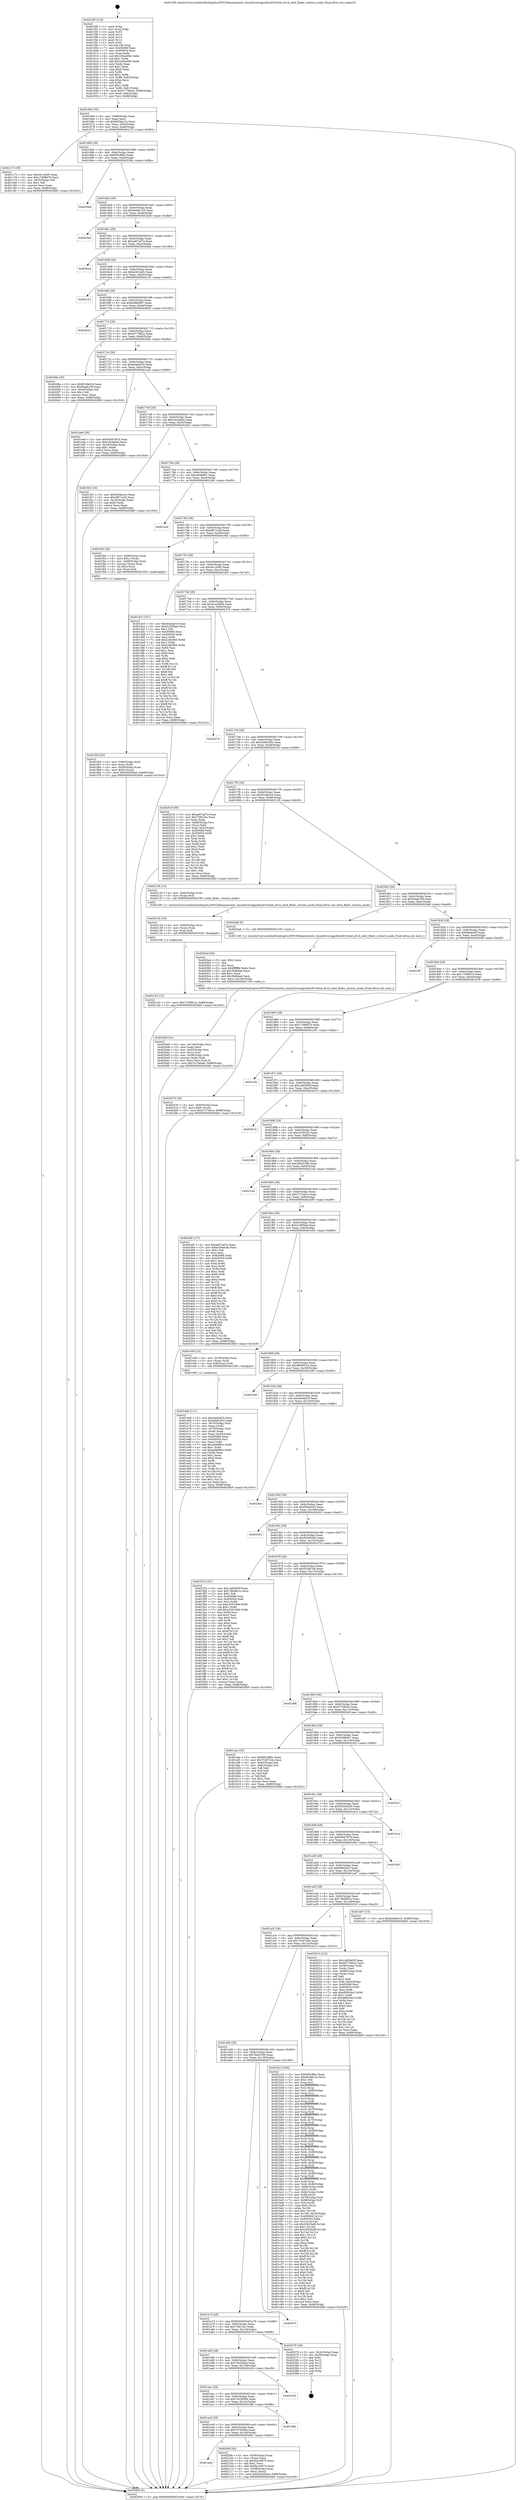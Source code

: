 digraph "0x4015f0" {
  label = "0x4015f0 (/mnt/c/Users/mathe/Desktop/tcc/POCII/binaries/extr_linuxdriversgpudrmi915intel_drv.h_intel_fbdev_restore_mode_Final-ollvm.out::main(0))"
  labelloc = "t"
  node[shape=record]

  Entry [label="",width=0.3,height=0.3,shape=circle,fillcolor=black,style=filled]
  "0x401664" [label="{
     0x401664 [32]\l
     | [instrs]\l
     &nbsp;&nbsp;0x401664 \<+6\>: mov -0x88(%rbp),%eax\l
     &nbsp;&nbsp;0x40166a \<+2\>: mov %eax,%ecx\l
     &nbsp;&nbsp;0x40166c \<+6\>: sub $0x802bb12c,%ecx\l
     &nbsp;&nbsp;0x401672 \<+6\>: mov %eax,-0x9c(%rbp)\l
     &nbsp;&nbsp;0x401678 \<+6\>: mov %ecx,-0xa0(%rbp)\l
     &nbsp;&nbsp;0x40167e \<+6\>: je 0000000000401c73 \<main+0x683\>\l
  }"]
  "0x401c73" [label="{
     0x401c73 [30]\l
     | [instrs]\l
     &nbsp;&nbsp;0x401c73 \<+5\>: mov $0xcfc143d5,%eax\l
     &nbsp;&nbsp;0x401c78 \<+5\>: mov $0x17d88970,%ecx\l
     &nbsp;&nbsp;0x401c7d \<+3\>: mov -0x35(%rbp),%dl\l
     &nbsp;&nbsp;0x401c80 \<+3\>: test $0x1,%dl\l
     &nbsp;&nbsp;0x401c83 \<+3\>: cmovne %ecx,%eax\l
     &nbsp;&nbsp;0x401c86 \<+6\>: mov %eax,-0x88(%rbp)\l
     &nbsp;&nbsp;0x401c8c \<+5\>: jmp 00000000004026b9 \<main+0x10c9\>\l
  }"]
  "0x401684" [label="{
     0x401684 [28]\l
     | [instrs]\l
     &nbsp;&nbsp;0x401684 \<+5\>: jmp 0000000000401689 \<main+0x99\>\l
     &nbsp;&nbsp;0x401689 \<+6\>: mov -0x9c(%rbp),%eax\l
     &nbsp;&nbsp;0x40168f \<+5\>: sub $0x905c8fbc,%eax\l
     &nbsp;&nbsp;0x401694 \<+6\>: mov %eax,-0xa4(%rbp)\l
     &nbsp;&nbsp;0x40169a \<+6\>: je 000000000040258a \<main+0xf9a\>\l
  }"]
  Exit [label="",width=0.3,height=0.3,shape=circle,fillcolor=black,style=filled,peripheries=2]
  "0x40258a" [label="{
     0x40258a\l
  }", style=dashed]
  "0x4016a0" [label="{
     0x4016a0 [28]\l
     | [instrs]\l
     &nbsp;&nbsp;0x4016a0 \<+5\>: jmp 00000000004016a5 \<main+0xb5\>\l
     &nbsp;&nbsp;0x4016a5 \<+6\>: mov -0x9c(%rbp),%eax\l
     &nbsp;&nbsp;0x4016ab \<+5\>: sub $0x9e94e155,%eax\l
     &nbsp;&nbsp;0x4016b0 \<+6\>: mov %eax,-0xa8(%rbp)\l
     &nbsp;&nbsp;0x4016b6 \<+6\>: je 00000000004023a9 \<main+0xdb9\>\l
  }"]
  "0x402143" [label="{
     0x402143 [15]\l
     | [instrs]\l
     &nbsp;&nbsp;0x402143 \<+10\>: movl $0x17509b1d,-0x88(%rbp)\l
     &nbsp;&nbsp;0x40214d \<+5\>: jmp 00000000004026b9 \<main+0x10c9\>\l
  }"]
  "0x4023a9" [label="{
     0x4023a9\l
  }", style=dashed]
  "0x4016bc" [label="{
     0x4016bc [28]\l
     | [instrs]\l
     &nbsp;&nbsp;0x4016bc \<+5\>: jmp 00000000004016c1 \<main+0xd1\>\l
     &nbsp;&nbsp;0x4016c1 \<+6\>: mov -0x9c(%rbp),%eax\l
     &nbsp;&nbsp;0x4016c7 \<+5\>: sub $0xae67ad7a,%eax\l
     &nbsp;&nbsp;0x4016cc \<+6\>: mov %eax,-0xac(%rbp)\l
     &nbsp;&nbsp;0x4016d2 \<+6\>: je 00000000004026a4 \<main+0x10b4\>\l
  }"]
  "0x402134" [label="{
     0x402134 [15]\l
     | [instrs]\l
     &nbsp;&nbsp;0x402134 \<+4\>: mov -0x60(%rbp),%rax\l
     &nbsp;&nbsp;0x402138 \<+3\>: mov (%rax),%rax\l
     &nbsp;&nbsp;0x40213b \<+3\>: mov %rax,%rdi\l
     &nbsp;&nbsp;0x40213e \<+5\>: call 0000000000401030 \<free@plt\>\l
     | [calls]\l
     &nbsp;&nbsp;0x401030 \{1\} (unknown)\l
  }"]
  "0x4026a4" [label="{
     0x4026a4\l
  }", style=dashed]
  "0x4016d8" [label="{
     0x4016d8 [28]\l
     | [instrs]\l
     &nbsp;&nbsp;0x4016d8 \<+5\>: jmp 00000000004016dd \<main+0xed\>\l
     &nbsp;&nbsp;0x4016dd \<+6\>: mov -0x9c(%rbp),%eax\l
     &nbsp;&nbsp;0x4016e3 \<+5\>: sub $0xb2814af1,%eax\l
     &nbsp;&nbsp;0x4016e8 \<+6\>: mov %eax,-0xb0(%rbp)\l
     &nbsp;&nbsp;0x4016ee \<+6\>: je 0000000000402152 \<main+0xb62\>\l
  }"]
  "0x401ae4" [label="{
     0x401ae4\l
  }", style=dashed]
  "0x402152" [label="{
     0x402152\l
  }", style=dashed]
  "0x4016f4" [label="{
     0x4016f4 [28]\l
     | [instrs]\l
     &nbsp;&nbsp;0x4016f4 \<+5\>: jmp 00000000004016f9 \<main+0x109\>\l
     &nbsp;&nbsp;0x4016f9 \<+6\>: mov -0x9c(%rbp),%eax\l
     &nbsp;&nbsp;0x4016ff \<+5\>: sub $0xb486d467,%eax\l
     &nbsp;&nbsp;0x401704 \<+6\>: mov %eax,-0xb4(%rbp)\l
     &nbsp;&nbsp;0x40170a \<+6\>: je 0000000000402642 \<main+0x1052\>\l
  }"]
  "0x4020fe" [label="{
     0x4020fe [42]\l
     | [instrs]\l
     &nbsp;&nbsp;0x4020fe \<+4\>: mov -0x58(%rbp),%rax\l
     &nbsp;&nbsp;0x402102 \<+2\>: mov (%rax),%ecx\l
     &nbsp;&nbsp;0x402104 \<+6\>: sub $0x6bc3d070,%ecx\l
     &nbsp;&nbsp;0x40210a \<+3\>: add $0x1,%ecx\l
     &nbsp;&nbsp;0x40210d \<+6\>: add $0x6bc3d070,%ecx\l
     &nbsp;&nbsp;0x402113 \<+4\>: mov -0x58(%rbp),%rax\l
     &nbsp;&nbsp;0x402117 \<+2\>: mov %ecx,(%rax)\l
     &nbsp;&nbsp;0x402119 \<+10\>: movl $0x502650ad,-0x88(%rbp)\l
     &nbsp;&nbsp;0x402123 \<+5\>: jmp 00000000004026b9 \<main+0x10c9\>\l
  }"]
  "0x402642" [label="{
     0x402642\l
  }", style=dashed]
  "0x401710" [label="{
     0x401710 [28]\l
     | [instrs]\l
     &nbsp;&nbsp;0x401710 \<+5\>: jmp 0000000000401715 \<main+0x125\>\l
     &nbsp;&nbsp;0x401715 \<+6\>: mov -0x9c(%rbp),%eax\l
     &nbsp;&nbsp;0x40171b \<+5\>: sub $0xb5776622,%eax\l
     &nbsp;&nbsp;0x401720 \<+6\>: mov %eax,-0xb8(%rbp)\l
     &nbsp;&nbsp;0x401726 \<+6\>: je 000000000040208a \<main+0xa9a\>\l
  }"]
  "0x401ac8" [label="{
     0x401ac8 [28]\l
     | [instrs]\l
     &nbsp;&nbsp;0x401ac8 \<+5\>: jmp 0000000000401acd \<main+0x4dd\>\l
     &nbsp;&nbsp;0x401acd \<+6\>: mov -0x9c(%rbp),%eax\l
     &nbsp;&nbsp;0x401ad3 \<+5\>: sub $0x7e70e9ab,%eax\l
     &nbsp;&nbsp;0x401ad8 \<+6\>: mov %eax,-0x140(%rbp)\l
     &nbsp;&nbsp;0x401ade \<+6\>: je 00000000004020fe \<main+0xb0e\>\l
  }"]
  "0x40208a" [label="{
     0x40208a [30]\l
     | [instrs]\l
     &nbsp;&nbsp;0x40208a \<+5\>: mov $0xf318ab34,%eax\l
     &nbsp;&nbsp;0x40208f \<+5\>: mov $0xf3aab109,%ecx\l
     &nbsp;&nbsp;0x402094 \<+3\>: mov -0x2e(%rbp),%dl\l
     &nbsp;&nbsp;0x402097 \<+3\>: test $0x1,%dl\l
     &nbsp;&nbsp;0x40209a \<+3\>: cmovne %ecx,%eax\l
     &nbsp;&nbsp;0x40209d \<+6\>: mov %eax,-0x88(%rbp)\l
     &nbsp;&nbsp;0x4020a3 \<+5\>: jmp 00000000004026b9 \<main+0x10c9\>\l
  }"]
  "0x40172c" [label="{
     0x40172c [28]\l
     | [instrs]\l
     &nbsp;&nbsp;0x40172c \<+5\>: jmp 0000000000401731 \<main+0x141\>\l
     &nbsp;&nbsp;0x401731 \<+6\>: mov -0x9c(%rbp),%eax\l
     &nbsp;&nbsp;0x401737 \<+5\>: sub $0xbe8a0e10,%eax\l
     &nbsp;&nbsp;0x40173c \<+6\>: mov %eax,-0xbc(%rbp)\l
     &nbsp;&nbsp;0x401742 \<+6\>: je 0000000000401ee6 \<main+0x8f6\>\l
  }"]
  "0x40238b" [label="{
     0x40238b\l
  }", style=dashed]
  "0x401ee6" [label="{
     0x401ee6 [30]\l
     | [instrs]\l
     &nbsp;&nbsp;0x401ee6 \<+5\>: mov $0x65bb7878,%eax\l
     &nbsp;&nbsp;0x401eeb \<+5\>: mov $0xc5e3a8e0,%ecx\l
     &nbsp;&nbsp;0x401ef0 \<+3\>: mov -0x34(%rbp),%edx\l
     &nbsp;&nbsp;0x401ef3 \<+3\>: cmp $0x1,%edx\l
     &nbsp;&nbsp;0x401ef6 \<+3\>: cmovl %ecx,%eax\l
     &nbsp;&nbsp;0x401ef9 \<+6\>: mov %eax,-0x88(%rbp)\l
     &nbsp;&nbsp;0x401eff \<+5\>: jmp 00000000004026b9 \<main+0x10c9\>\l
  }"]
  "0x401748" [label="{
     0x401748 [28]\l
     | [instrs]\l
     &nbsp;&nbsp;0x401748 \<+5\>: jmp 000000000040174d \<main+0x15d\>\l
     &nbsp;&nbsp;0x40174d \<+6\>: mov -0x9c(%rbp),%eax\l
     &nbsp;&nbsp;0x401753 \<+5\>: sub $0xc5e3a8e0,%eax\l
     &nbsp;&nbsp;0x401758 \<+6\>: mov %eax,-0xc0(%rbp)\l
     &nbsp;&nbsp;0x40175e \<+6\>: je 0000000000401f22 \<main+0x932\>\l
  }"]
  "0x401aac" [label="{
     0x401aac [28]\l
     | [instrs]\l
     &nbsp;&nbsp;0x401aac \<+5\>: jmp 0000000000401ab1 \<main+0x4c1\>\l
     &nbsp;&nbsp;0x401ab1 \<+6\>: mov -0x9c(%rbp),%eax\l
     &nbsp;&nbsp;0x401ab7 \<+5\>: sub $0x7e338384,%eax\l
     &nbsp;&nbsp;0x401abc \<+6\>: mov %eax,-0x13c(%rbp)\l
     &nbsp;&nbsp;0x401ac2 \<+6\>: je 000000000040238b \<main+0xd9b\>\l
  }"]
  "0x401f22" [label="{
     0x401f22 [30]\l
     | [instrs]\l
     &nbsp;&nbsp;0x401f22 \<+5\>: mov $0x500a0ce3,%eax\l
     &nbsp;&nbsp;0x401f27 \<+5\>: mov $0xcf871a26,%ecx\l
     &nbsp;&nbsp;0x401f2c \<+3\>: mov -0x34(%rbp),%edx\l
     &nbsp;&nbsp;0x401f2f \<+3\>: cmp $0x0,%edx\l
     &nbsp;&nbsp;0x401f32 \<+3\>: cmove %ecx,%eax\l
     &nbsp;&nbsp;0x401f35 \<+6\>: mov %eax,-0x88(%rbp)\l
     &nbsp;&nbsp;0x401f3b \<+5\>: jmp 00000000004026b9 \<main+0x10c9\>\l
  }"]
  "0x401764" [label="{
     0x401764 [28]\l
     | [instrs]\l
     &nbsp;&nbsp;0x401764 \<+5\>: jmp 0000000000401769 \<main+0x179\>\l
     &nbsp;&nbsp;0x401769 \<+6\>: mov -0x9c(%rbp),%eax\l
     &nbsp;&nbsp;0x40176f \<+5\>: sub $0xcf0d8801,%eax\l
     &nbsp;&nbsp;0x401774 \<+6\>: mov %eax,-0xc4(%rbp)\l
     &nbsp;&nbsp;0x40177a \<+6\>: je 00000000004022e0 \<main+0xcf0\>\l
  }"]
  "0x402429" [label="{
     0x402429\l
  }", style=dashed]
  "0x4022e0" [label="{
     0x4022e0\l
  }", style=dashed]
  "0x401780" [label="{
     0x401780 [28]\l
     | [instrs]\l
     &nbsp;&nbsp;0x401780 \<+5\>: jmp 0000000000401785 \<main+0x195\>\l
     &nbsp;&nbsp;0x401785 \<+6\>: mov -0x9c(%rbp),%eax\l
     &nbsp;&nbsp;0x40178b \<+5\>: sub $0xcf871a26,%eax\l
     &nbsp;&nbsp;0x401790 \<+6\>: mov %eax,-0xc8(%rbp)\l
     &nbsp;&nbsp;0x401796 \<+6\>: je 0000000000401f40 \<main+0x950\>\l
  }"]
  "0x401a90" [label="{
     0x401a90 [28]\l
     | [instrs]\l
     &nbsp;&nbsp;0x401a90 \<+5\>: jmp 0000000000401a95 \<main+0x4a5\>\l
     &nbsp;&nbsp;0x401a95 \<+6\>: mov -0x9c(%rbp),%eax\l
     &nbsp;&nbsp;0x401a9b \<+5\>: sub $0x7da25ea4,%eax\l
     &nbsp;&nbsp;0x401aa0 \<+6\>: mov %eax,-0x138(%rbp)\l
     &nbsp;&nbsp;0x401aa6 \<+6\>: je 0000000000402429 \<main+0xe39\>\l
  }"]
  "0x401f40" [label="{
     0x401f40 [29]\l
     | [instrs]\l
     &nbsp;&nbsp;0x401f40 \<+4\>: mov -0x68(%rbp),%rax\l
     &nbsp;&nbsp;0x401f44 \<+6\>: movl $0x1,(%rax)\l
     &nbsp;&nbsp;0x401f4a \<+4\>: mov -0x68(%rbp),%rax\l
     &nbsp;&nbsp;0x401f4e \<+3\>: movslq (%rax),%rax\l
     &nbsp;&nbsp;0x401f51 \<+4\>: shl $0x2,%rax\l
     &nbsp;&nbsp;0x401f55 \<+3\>: mov %rax,%rdi\l
     &nbsp;&nbsp;0x401f58 \<+5\>: call 0000000000401050 \<malloc@plt\>\l
     | [calls]\l
     &nbsp;&nbsp;0x401050 \{1\} (unknown)\l
  }"]
  "0x40179c" [label="{
     0x40179c [28]\l
     | [instrs]\l
     &nbsp;&nbsp;0x40179c \<+5\>: jmp 00000000004017a1 \<main+0x1b1\>\l
     &nbsp;&nbsp;0x4017a1 \<+6\>: mov -0x9c(%rbp),%eax\l
     &nbsp;&nbsp;0x4017a7 \<+5\>: sub $0xcfc143d5,%eax\l
     &nbsp;&nbsp;0x4017ac \<+6\>: mov %eax,-0xcc(%rbp)\l
     &nbsp;&nbsp;0x4017b2 \<+6\>: je 0000000000401dc5 \<main+0x7d5\>\l
  }"]
  "0x402578" [label="{
     0x402578 [18]\l
     | [instrs]\l
     &nbsp;&nbsp;0x402578 \<+3\>: mov -0x2c(%rbp),%eax\l
     &nbsp;&nbsp;0x40257b \<+4\>: lea -0x28(%rbp),%rsp\l
     &nbsp;&nbsp;0x40257f \<+1\>: pop %rbx\l
     &nbsp;&nbsp;0x402580 \<+2\>: pop %r12\l
     &nbsp;&nbsp;0x402582 \<+2\>: pop %r13\l
     &nbsp;&nbsp;0x402584 \<+2\>: pop %r14\l
     &nbsp;&nbsp;0x402586 \<+2\>: pop %r15\l
     &nbsp;&nbsp;0x402588 \<+1\>: pop %rbp\l
     &nbsp;&nbsp;0x402589 \<+1\>: ret\l
  }"]
  "0x401dc5" [label="{
     0x401dc5 [147]\l
     | [instrs]\l
     &nbsp;&nbsp;0x401dc5 \<+5\>: mov $0x4ee0af19,%eax\l
     &nbsp;&nbsp;0x401dca \<+5\>: mov $0x2c2f58ad,%ecx\l
     &nbsp;&nbsp;0x401dcf \<+2\>: mov $0x1,%dl\l
     &nbsp;&nbsp;0x401dd1 \<+7\>: mov 0x405068,%esi\l
     &nbsp;&nbsp;0x401dd8 \<+7\>: mov 0x405054,%edi\l
     &nbsp;&nbsp;0x401ddf \<+3\>: mov %esi,%r8d\l
     &nbsp;&nbsp;0x401de2 \<+7\>: add $0x2cfdc965,%r8d\l
     &nbsp;&nbsp;0x401de9 \<+4\>: sub $0x1,%r8d\l
     &nbsp;&nbsp;0x401ded \<+7\>: sub $0x2cfdc965,%r8d\l
     &nbsp;&nbsp;0x401df4 \<+4\>: imul %r8d,%esi\l
     &nbsp;&nbsp;0x401df8 \<+3\>: and $0x1,%esi\l
     &nbsp;&nbsp;0x401dfb \<+3\>: cmp $0x0,%esi\l
     &nbsp;&nbsp;0x401dfe \<+4\>: sete %r9b\l
     &nbsp;&nbsp;0x401e02 \<+3\>: cmp $0xa,%edi\l
     &nbsp;&nbsp;0x401e05 \<+4\>: setl %r10b\l
     &nbsp;&nbsp;0x401e09 \<+3\>: mov %r9b,%r11b\l
     &nbsp;&nbsp;0x401e0c \<+4\>: xor $0xff,%r11b\l
     &nbsp;&nbsp;0x401e10 \<+3\>: mov %r10b,%bl\l
     &nbsp;&nbsp;0x401e13 \<+3\>: xor $0xff,%bl\l
     &nbsp;&nbsp;0x401e16 \<+3\>: xor $0x1,%dl\l
     &nbsp;&nbsp;0x401e19 \<+3\>: mov %r11b,%r14b\l
     &nbsp;&nbsp;0x401e1c \<+4\>: and $0xff,%r14b\l
     &nbsp;&nbsp;0x401e20 \<+3\>: and %dl,%r9b\l
     &nbsp;&nbsp;0x401e23 \<+3\>: mov %bl,%r15b\l
     &nbsp;&nbsp;0x401e26 \<+4\>: and $0xff,%r15b\l
     &nbsp;&nbsp;0x401e2a \<+3\>: and %dl,%r10b\l
     &nbsp;&nbsp;0x401e2d \<+3\>: or %r9b,%r14b\l
     &nbsp;&nbsp;0x401e30 \<+3\>: or %r10b,%r15b\l
     &nbsp;&nbsp;0x401e33 \<+3\>: xor %r15b,%r14b\l
     &nbsp;&nbsp;0x401e36 \<+3\>: or %bl,%r11b\l
     &nbsp;&nbsp;0x401e39 \<+4\>: xor $0xff,%r11b\l
     &nbsp;&nbsp;0x401e3d \<+3\>: or $0x1,%dl\l
     &nbsp;&nbsp;0x401e40 \<+3\>: and %dl,%r11b\l
     &nbsp;&nbsp;0x401e43 \<+3\>: or %r11b,%r14b\l
     &nbsp;&nbsp;0x401e46 \<+4\>: test $0x1,%r14b\l
     &nbsp;&nbsp;0x401e4a \<+3\>: cmovne %ecx,%eax\l
     &nbsp;&nbsp;0x401e4d \<+6\>: mov %eax,-0x88(%rbp)\l
     &nbsp;&nbsp;0x401e53 \<+5\>: jmp 00000000004026b9 \<main+0x10c9\>\l
  }"]
  "0x4017b8" [label="{
     0x4017b8 [28]\l
     | [instrs]\l
     &nbsp;&nbsp;0x4017b8 \<+5\>: jmp 00000000004017bd \<main+0x1cd\>\l
     &nbsp;&nbsp;0x4017bd \<+6\>: mov -0x9c(%rbp),%eax\l
     &nbsp;&nbsp;0x4017c3 \<+5\>: sub $0xd1a2a854,%eax\l
     &nbsp;&nbsp;0x4017c8 \<+6\>: mov %eax,-0xd0(%rbp)\l
     &nbsp;&nbsp;0x4017ce \<+6\>: je 0000000000402276 \<main+0xc86\>\l
  }"]
  "0x401a74" [label="{
     0x401a74 [28]\l
     | [instrs]\l
     &nbsp;&nbsp;0x401a74 \<+5\>: jmp 0000000000401a79 \<main+0x489\>\l
     &nbsp;&nbsp;0x401a79 \<+6\>: mov -0x9c(%rbp),%eax\l
     &nbsp;&nbsp;0x401a7f \<+5\>: sub $0x7c8f13ec,%eax\l
     &nbsp;&nbsp;0x401a84 \<+6\>: mov %eax,-0x134(%rbp)\l
     &nbsp;&nbsp;0x401a8a \<+6\>: je 0000000000402578 \<main+0xf88\>\l
  }"]
  "0x402276" [label="{
     0x402276\l
  }", style=dashed]
  "0x4017d4" [label="{
     0x4017d4 [28]\l
     | [instrs]\l
     &nbsp;&nbsp;0x4017d4 \<+5\>: jmp 00000000004017d9 \<main+0x1e9\>\l
     &nbsp;&nbsp;0x4017d9 \<+6\>: mov -0x9c(%rbp),%eax\l
     &nbsp;&nbsp;0x4017df \<+5\>: sub $0xe436e43b,%eax\l
     &nbsp;&nbsp;0x4017e4 \<+6\>: mov %eax,-0xd4(%rbp)\l
     &nbsp;&nbsp;0x4017ea \<+6\>: je 0000000000402518 \<main+0xf28\>\l
  }"]
  "0x40267f" [label="{
     0x40267f\l
  }", style=dashed]
  "0x402518" [label="{
     0x402518 [96]\l
     | [instrs]\l
     &nbsp;&nbsp;0x402518 \<+5\>: mov $0xae67ad7a,%eax\l
     &nbsp;&nbsp;0x40251d \<+5\>: mov $0x7c8f13ec,%ecx\l
     &nbsp;&nbsp;0x402522 \<+2\>: xor %edx,%edx\l
     &nbsp;&nbsp;0x402524 \<+4\>: mov -0x80(%rbp),%rsi\l
     &nbsp;&nbsp;0x402528 \<+2\>: mov (%rsi),%edi\l
     &nbsp;&nbsp;0x40252a \<+3\>: mov %edi,-0x2c(%rbp)\l
     &nbsp;&nbsp;0x40252d \<+7\>: mov 0x405068,%edi\l
     &nbsp;&nbsp;0x402534 \<+8\>: mov 0x405054,%r8d\l
     &nbsp;&nbsp;0x40253c \<+3\>: sub $0x1,%edx\l
     &nbsp;&nbsp;0x40253f \<+3\>: mov %edi,%r9d\l
     &nbsp;&nbsp;0x402542 \<+3\>: add %edx,%r9d\l
     &nbsp;&nbsp;0x402545 \<+4\>: imul %r9d,%edi\l
     &nbsp;&nbsp;0x402549 \<+3\>: and $0x1,%edi\l
     &nbsp;&nbsp;0x40254c \<+3\>: cmp $0x0,%edi\l
     &nbsp;&nbsp;0x40254f \<+4\>: sete %r10b\l
     &nbsp;&nbsp;0x402553 \<+4\>: cmp $0xa,%r8d\l
     &nbsp;&nbsp;0x402557 \<+4\>: setl %r11b\l
     &nbsp;&nbsp;0x40255b \<+3\>: mov %r10b,%bl\l
     &nbsp;&nbsp;0x40255e \<+3\>: and %r11b,%bl\l
     &nbsp;&nbsp;0x402561 \<+3\>: xor %r11b,%r10b\l
     &nbsp;&nbsp;0x402564 \<+3\>: or %r10b,%bl\l
     &nbsp;&nbsp;0x402567 \<+3\>: test $0x1,%bl\l
     &nbsp;&nbsp;0x40256a \<+3\>: cmovne %ecx,%eax\l
     &nbsp;&nbsp;0x40256d \<+6\>: mov %eax,-0x88(%rbp)\l
     &nbsp;&nbsp;0x402573 \<+5\>: jmp 00000000004026b9 \<main+0x10c9\>\l
  }"]
  "0x4017f0" [label="{
     0x4017f0 [28]\l
     | [instrs]\l
     &nbsp;&nbsp;0x4017f0 \<+5\>: jmp 00000000004017f5 \<main+0x205\>\l
     &nbsp;&nbsp;0x4017f5 \<+6\>: mov -0x9c(%rbp),%eax\l
     &nbsp;&nbsp;0x4017fb \<+5\>: sub $0xf318ab34,%eax\l
     &nbsp;&nbsp;0x401800 \<+6\>: mov %eax,-0xd8(%rbp)\l
     &nbsp;&nbsp;0x401806 \<+6\>: je 0000000000402128 \<main+0xb38\>\l
  }"]
  "0x4020d5" [label="{
     0x4020d5 [41]\l
     | [instrs]\l
     &nbsp;&nbsp;0x4020d5 \<+6\>: mov -0x144(%rbp),%ecx\l
     &nbsp;&nbsp;0x4020db \<+3\>: imul %eax,%ecx\l
     &nbsp;&nbsp;0x4020de \<+4\>: mov -0x60(%rbp),%rsi\l
     &nbsp;&nbsp;0x4020e2 \<+3\>: mov (%rsi),%rsi\l
     &nbsp;&nbsp;0x4020e5 \<+4\>: mov -0x58(%rbp),%rdi\l
     &nbsp;&nbsp;0x4020e9 \<+3\>: movslq (%rdi),%rdi\l
     &nbsp;&nbsp;0x4020ec \<+3\>: mov %ecx,(%rsi,%rdi,4)\l
     &nbsp;&nbsp;0x4020ef \<+10\>: movl $0x7e70e9ab,-0x88(%rbp)\l
     &nbsp;&nbsp;0x4020f9 \<+5\>: jmp 00000000004026b9 \<main+0x10c9\>\l
  }"]
  "0x402128" [label="{
     0x402128 [12]\l
     | [instrs]\l
     &nbsp;&nbsp;0x402128 \<+4\>: mov -0x60(%rbp),%rax\l
     &nbsp;&nbsp;0x40212c \<+3\>: mov (%rax),%rdi\l
     &nbsp;&nbsp;0x40212f \<+5\>: call 00000000004013f0 \<intel_fbdev_restore_mode\>\l
     | [calls]\l
     &nbsp;&nbsp;0x4013f0 \{1\} (/mnt/c/Users/mathe/Desktop/tcc/POCII/binaries/extr_linuxdriversgpudrmi915intel_drv.h_intel_fbdev_restore_mode_Final-ollvm.out::intel_fbdev_restore_mode)\l
  }"]
  "0x40180c" [label="{
     0x40180c [28]\l
     | [instrs]\l
     &nbsp;&nbsp;0x40180c \<+5\>: jmp 0000000000401811 \<main+0x221\>\l
     &nbsp;&nbsp;0x401811 \<+6\>: mov -0x9c(%rbp),%eax\l
     &nbsp;&nbsp;0x401817 \<+5\>: sub $0xf3aab109,%eax\l
     &nbsp;&nbsp;0x40181c \<+6\>: mov %eax,-0xdc(%rbp)\l
     &nbsp;&nbsp;0x401822 \<+6\>: je 00000000004020a8 \<main+0xab8\>\l
  }"]
  "0x4020ad" [label="{
     0x4020ad [40]\l
     | [instrs]\l
     &nbsp;&nbsp;0x4020ad \<+5\>: mov $0x2,%ecx\l
     &nbsp;&nbsp;0x4020b2 \<+1\>: cltd\l
     &nbsp;&nbsp;0x4020b3 \<+2\>: idiv %ecx\l
     &nbsp;&nbsp;0x4020b5 \<+6\>: imul $0xfffffffe,%edx,%ecx\l
     &nbsp;&nbsp;0x4020bb \<+6\>: sub $0x3b86dab,%ecx\l
     &nbsp;&nbsp;0x4020c1 \<+3\>: add $0x1,%ecx\l
     &nbsp;&nbsp;0x4020c4 \<+6\>: add $0x3b86dab,%ecx\l
     &nbsp;&nbsp;0x4020ca \<+6\>: mov %ecx,-0x144(%rbp)\l
     &nbsp;&nbsp;0x4020d0 \<+5\>: call 0000000000401160 \<next_i\>\l
     | [calls]\l
     &nbsp;&nbsp;0x401160 \{1\} (/mnt/c/Users/mathe/Desktop/tcc/POCII/binaries/extr_linuxdriversgpudrmi915intel_drv.h_intel_fbdev_restore_mode_Final-ollvm.out::next_i)\l
  }"]
  "0x4020a8" [label="{
     0x4020a8 [5]\l
     | [instrs]\l
     &nbsp;&nbsp;0x4020a8 \<+5\>: call 0000000000401160 \<next_i\>\l
     | [calls]\l
     &nbsp;&nbsp;0x401160 \{1\} (/mnt/c/Users/mathe/Desktop/tcc/POCII/binaries/extr_linuxdriversgpudrmi915intel_drv.h_intel_fbdev_restore_mode_Final-ollvm.out::next_i)\l
  }"]
  "0x401828" [label="{
     0x401828 [28]\l
     | [instrs]\l
     &nbsp;&nbsp;0x401828 \<+5\>: jmp 000000000040182d \<main+0x23d\>\l
     &nbsp;&nbsp;0x40182d \<+6\>: mov -0x9c(%rbp),%eax\l
     &nbsp;&nbsp;0x401833 \<+5\>: sub $0x9ddee85,%eax\l
     &nbsp;&nbsp;0x401838 \<+6\>: mov %eax,-0xe0(%rbp)\l
     &nbsp;&nbsp;0x40183e \<+6\>: je 00000000004023ff \<main+0xe0f\>\l
  }"]
  "0x401f5d" [label="{
     0x401f5d [32]\l
     | [instrs]\l
     &nbsp;&nbsp;0x401f5d \<+4\>: mov -0x60(%rbp),%rdi\l
     &nbsp;&nbsp;0x401f61 \<+3\>: mov %rax,(%rdi)\l
     &nbsp;&nbsp;0x401f64 \<+4\>: mov -0x58(%rbp),%rax\l
     &nbsp;&nbsp;0x401f68 \<+6\>: movl $0x0,(%rax)\l
     &nbsp;&nbsp;0x401f6e \<+10\>: movl $0x502650ad,-0x88(%rbp)\l
     &nbsp;&nbsp;0x401f78 \<+5\>: jmp 00000000004026b9 \<main+0x10c9\>\l
  }"]
  "0x4023ff" [label="{
     0x4023ff\l
  }", style=dashed]
  "0x401844" [label="{
     0x401844 [28]\l
     | [instrs]\l
     &nbsp;&nbsp;0x401844 \<+5\>: jmp 0000000000401849 \<main+0x259\>\l
     &nbsp;&nbsp;0x401849 \<+6\>: mov -0x9c(%rbp),%eax\l
     &nbsp;&nbsp;0x40184f \<+5\>: sub $0x17509b1d,%eax\l
     &nbsp;&nbsp;0x401854 \<+6\>: mov %eax,-0xe4(%rbp)\l
     &nbsp;&nbsp;0x40185a \<+6\>: je 0000000000402476 \<main+0xe86\>\l
  }"]
  "0x401e68" [label="{
     0x401e68 [111]\l
     | [instrs]\l
     &nbsp;&nbsp;0x401e68 \<+5\>: mov $0x4ee0af19,%ecx\l
     &nbsp;&nbsp;0x401e6d \<+5\>: mov $0x69842fc3,%edx\l
     &nbsp;&nbsp;0x401e72 \<+4\>: mov -0x70(%rbp),%rdi\l
     &nbsp;&nbsp;0x401e76 \<+2\>: mov %eax,(%rdi)\l
     &nbsp;&nbsp;0x401e78 \<+4\>: mov -0x70(%rbp),%rdi\l
     &nbsp;&nbsp;0x401e7c \<+2\>: mov (%rdi),%eax\l
     &nbsp;&nbsp;0x401e7e \<+3\>: mov %eax,-0x34(%rbp)\l
     &nbsp;&nbsp;0x401e81 \<+7\>: mov 0x405068,%eax\l
     &nbsp;&nbsp;0x401e88 \<+7\>: mov 0x405054,%esi\l
     &nbsp;&nbsp;0x401e8f \<+3\>: mov %eax,%r8d\l
     &nbsp;&nbsp;0x401e92 \<+7\>: add $0xa4fe98e3,%r8d\l
     &nbsp;&nbsp;0x401e99 \<+4\>: sub $0x1,%r8d\l
     &nbsp;&nbsp;0x401e9d \<+7\>: sub $0xa4fe98e3,%r8d\l
     &nbsp;&nbsp;0x401ea4 \<+4\>: imul %r8d,%eax\l
     &nbsp;&nbsp;0x401ea8 \<+3\>: and $0x1,%eax\l
     &nbsp;&nbsp;0x401eab \<+3\>: cmp $0x0,%eax\l
     &nbsp;&nbsp;0x401eae \<+4\>: sete %r9b\l
     &nbsp;&nbsp;0x401eb2 \<+3\>: cmp $0xa,%esi\l
     &nbsp;&nbsp;0x401eb5 \<+4\>: setl %r10b\l
     &nbsp;&nbsp;0x401eb9 \<+3\>: mov %r9b,%r11b\l
     &nbsp;&nbsp;0x401ebc \<+3\>: and %r10b,%r11b\l
     &nbsp;&nbsp;0x401ebf \<+3\>: xor %r10b,%r9b\l
     &nbsp;&nbsp;0x401ec2 \<+3\>: or %r9b,%r11b\l
     &nbsp;&nbsp;0x401ec5 \<+4\>: test $0x1,%r11b\l
     &nbsp;&nbsp;0x401ec9 \<+3\>: cmovne %edx,%ecx\l
     &nbsp;&nbsp;0x401ecc \<+6\>: mov %ecx,-0x88(%rbp)\l
     &nbsp;&nbsp;0x401ed2 \<+5\>: jmp 00000000004026b9 \<main+0x10c9\>\l
  }"]
  "0x402476" [label="{
     0x402476 [25]\l
     | [instrs]\l
     &nbsp;&nbsp;0x402476 \<+4\>: mov -0x80(%rbp),%rax\l
     &nbsp;&nbsp;0x40247a \<+6\>: movl $0x0,(%rax)\l
     &nbsp;&nbsp;0x402480 \<+10\>: movl $0x27c7a01e,-0x88(%rbp)\l
     &nbsp;&nbsp;0x40248a \<+5\>: jmp 00000000004026b9 \<main+0x10c9\>\l
  }"]
  "0x401860" [label="{
     0x401860 [28]\l
     | [instrs]\l
     &nbsp;&nbsp;0x401860 \<+5\>: jmp 0000000000401865 \<main+0x275\>\l
     &nbsp;&nbsp;0x401865 \<+6\>: mov -0x9c(%rbp),%eax\l
     &nbsp;&nbsp;0x40186b \<+5\>: sub $0x17d88970,%eax\l
     &nbsp;&nbsp;0x401870 \<+6\>: mov %eax,-0xe8(%rbp)\l
     &nbsp;&nbsp;0x401876 \<+6\>: je 0000000000401c91 \<main+0x6a1\>\l
  }"]
  "0x401a58" [label="{
     0x401a58 [28]\l
     | [instrs]\l
     &nbsp;&nbsp;0x401a58 \<+5\>: jmp 0000000000401a5d \<main+0x46d\>\l
     &nbsp;&nbsp;0x401a5d \<+6\>: mov -0x9c(%rbp),%eax\l
     &nbsp;&nbsp;0x401a63 \<+5\>: sub $0x7be431f0,%eax\l
     &nbsp;&nbsp;0x401a68 \<+6\>: mov %eax,-0x130(%rbp)\l
     &nbsp;&nbsp;0x401a6e \<+6\>: je 000000000040267f \<main+0x108f\>\l
  }"]
  "0x401c91" [label="{
     0x401c91\l
  }", style=dashed]
  "0x40187c" [label="{
     0x40187c [28]\l
     | [instrs]\l
     &nbsp;&nbsp;0x40187c \<+5\>: jmp 0000000000401881 \<main+0x291\>\l
     &nbsp;&nbsp;0x401881 \<+6\>: mov -0x9c(%rbp),%eax\l
     &nbsp;&nbsp;0x401887 \<+5\>: sub $0x1a83b65f,%eax\l
     &nbsp;&nbsp;0x40188c \<+6\>: mov %eax,-0xec(%rbp)\l
     &nbsp;&nbsp;0x401892 \<+6\>: je 000000000040261d \<main+0x102d\>\l
  }"]
  "0x401b23" [label="{
     0x401b23 [336]\l
     | [instrs]\l
     &nbsp;&nbsp;0x401b23 \<+5\>: mov $0x905c8fbc,%eax\l
     &nbsp;&nbsp;0x401b28 \<+5\>: mov $0x802bb12c,%ecx\l
     &nbsp;&nbsp;0x401b2d \<+2\>: mov $0x1,%dl\l
     &nbsp;&nbsp;0x401b2f \<+3\>: mov %rsp,%rsi\l
     &nbsp;&nbsp;0x401b32 \<+4\>: add $0xfffffffffffffff0,%rsi\l
     &nbsp;&nbsp;0x401b36 \<+3\>: mov %rsi,%rsp\l
     &nbsp;&nbsp;0x401b39 \<+4\>: mov %rsi,-0x80(%rbp)\l
     &nbsp;&nbsp;0x401b3d \<+3\>: mov %rsp,%rsi\l
     &nbsp;&nbsp;0x401b40 \<+4\>: add $0xfffffffffffffff0,%rsi\l
     &nbsp;&nbsp;0x401b44 \<+3\>: mov %rsi,%rsp\l
     &nbsp;&nbsp;0x401b47 \<+3\>: mov %rsp,%rdi\l
     &nbsp;&nbsp;0x401b4a \<+4\>: add $0xfffffffffffffff0,%rdi\l
     &nbsp;&nbsp;0x401b4e \<+3\>: mov %rdi,%rsp\l
     &nbsp;&nbsp;0x401b51 \<+4\>: mov %rdi,-0x78(%rbp)\l
     &nbsp;&nbsp;0x401b55 \<+3\>: mov %rsp,%rdi\l
     &nbsp;&nbsp;0x401b58 \<+4\>: add $0xfffffffffffffff0,%rdi\l
     &nbsp;&nbsp;0x401b5c \<+3\>: mov %rdi,%rsp\l
     &nbsp;&nbsp;0x401b5f \<+4\>: mov %rdi,-0x70(%rbp)\l
     &nbsp;&nbsp;0x401b63 \<+3\>: mov %rsp,%rdi\l
     &nbsp;&nbsp;0x401b66 \<+4\>: add $0xfffffffffffffff0,%rdi\l
     &nbsp;&nbsp;0x401b6a \<+3\>: mov %rdi,%rsp\l
     &nbsp;&nbsp;0x401b6d \<+4\>: mov %rdi,-0x68(%rbp)\l
     &nbsp;&nbsp;0x401b71 \<+3\>: mov %rsp,%rdi\l
     &nbsp;&nbsp;0x401b74 \<+4\>: add $0xfffffffffffffff0,%rdi\l
     &nbsp;&nbsp;0x401b78 \<+3\>: mov %rdi,%rsp\l
     &nbsp;&nbsp;0x401b7b \<+4\>: mov %rdi,-0x60(%rbp)\l
     &nbsp;&nbsp;0x401b7f \<+3\>: mov %rsp,%rdi\l
     &nbsp;&nbsp;0x401b82 \<+4\>: add $0xfffffffffffffff0,%rdi\l
     &nbsp;&nbsp;0x401b86 \<+3\>: mov %rdi,%rsp\l
     &nbsp;&nbsp;0x401b89 \<+4\>: mov %rdi,-0x58(%rbp)\l
     &nbsp;&nbsp;0x401b8d \<+3\>: mov %rsp,%rdi\l
     &nbsp;&nbsp;0x401b90 \<+4\>: add $0xfffffffffffffff0,%rdi\l
     &nbsp;&nbsp;0x401b94 \<+3\>: mov %rdi,%rsp\l
     &nbsp;&nbsp;0x401b97 \<+4\>: mov %rdi,-0x50(%rbp)\l
     &nbsp;&nbsp;0x401b9b \<+3\>: mov %rsp,%rdi\l
     &nbsp;&nbsp;0x401b9e \<+4\>: add $0xfffffffffffffff0,%rdi\l
     &nbsp;&nbsp;0x401ba2 \<+3\>: mov %rdi,%rsp\l
     &nbsp;&nbsp;0x401ba5 \<+4\>: mov %rdi,-0x48(%rbp)\l
     &nbsp;&nbsp;0x401ba9 \<+3\>: mov %rsp,%rdi\l
     &nbsp;&nbsp;0x401bac \<+4\>: add $0xfffffffffffffff0,%rdi\l
     &nbsp;&nbsp;0x401bb0 \<+3\>: mov %rdi,%rsp\l
     &nbsp;&nbsp;0x401bb3 \<+4\>: mov %rdi,-0x40(%rbp)\l
     &nbsp;&nbsp;0x401bb7 \<+4\>: mov -0x80(%rbp),%rdi\l
     &nbsp;&nbsp;0x401bbb \<+6\>: movl $0x0,(%rdi)\l
     &nbsp;&nbsp;0x401bc1 \<+7\>: mov -0x8c(%rbp),%r8d\l
     &nbsp;&nbsp;0x401bc8 \<+3\>: mov %r8d,(%rsi)\l
     &nbsp;&nbsp;0x401bcb \<+4\>: mov -0x78(%rbp),%rdi\l
     &nbsp;&nbsp;0x401bcf \<+7\>: mov -0x98(%rbp),%r9\l
     &nbsp;&nbsp;0x401bd6 \<+3\>: mov %r9,(%rdi)\l
     &nbsp;&nbsp;0x401bd9 \<+3\>: cmpl $0x2,(%rsi)\l
     &nbsp;&nbsp;0x401bdc \<+4\>: setne %r10b\l
     &nbsp;&nbsp;0x401be0 \<+4\>: and $0x1,%r10b\l
     &nbsp;&nbsp;0x401be4 \<+4\>: mov %r10b,-0x35(%rbp)\l
     &nbsp;&nbsp;0x401be8 \<+8\>: mov 0x405068,%r11d\l
     &nbsp;&nbsp;0x401bf0 \<+7\>: mov 0x405054,%ebx\l
     &nbsp;&nbsp;0x401bf7 \<+3\>: mov %r11d,%r14d\l
     &nbsp;&nbsp;0x401bfa \<+7\>: sub $0x20450af9,%r14d\l
     &nbsp;&nbsp;0x401c01 \<+4\>: sub $0x1,%r14d\l
     &nbsp;&nbsp;0x401c05 \<+7\>: add $0x20450af9,%r14d\l
     &nbsp;&nbsp;0x401c0c \<+4\>: imul %r14d,%r11d\l
     &nbsp;&nbsp;0x401c10 \<+4\>: and $0x1,%r11d\l
     &nbsp;&nbsp;0x401c14 \<+4\>: cmp $0x0,%r11d\l
     &nbsp;&nbsp;0x401c18 \<+4\>: sete %r10b\l
     &nbsp;&nbsp;0x401c1c \<+3\>: cmp $0xa,%ebx\l
     &nbsp;&nbsp;0x401c1f \<+4\>: setl %r15b\l
     &nbsp;&nbsp;0x401c23 \<+3\>: mov %r10b,%r12b\l
     &nbsp;&nbsp;0x401c26 \<+4\>: xor $0xff,%r12b\l
     &nbsp;&nbsp;0x401c2a \<+3\>: mov %r15b,%r13b\l
     &nbsp;&nbsp;0x401c2d \<+4\>: xor $0xff,%r13b\l
     &nbsp;&nbsp;0x401c31 \<+3\>: xor $0x0,%dl\l
     &nbsp;&nbsp;0x401c34 \<+3\>: mov %r12b,%sil\l
     &nbsp;&nbsp;0x401c37 \<+4\>: and $0x0,%sil\l
     &nbsp;&nbsp;0x401c3b \<+3\>: and %dl,%r10b\l
     &nbsp;&nbsp;0x401c3e \<+3\>: mov %r13b,%dil\l
     &nbsp;&nbsp;0x401c41 \<+4\>: and $0x0,%dil\l
     &nbsp;&nbsp;0x401c45 \<+3\>: and %dl,%r15b\l
     &nbsp;&nbsp;0x401c48 \<+3\>: or %r10b,%sil\l
     &nbsp;&nbsp;0x401c4b \<+3\>: or %r15b,%dil\l
     &nbsp;&nbsp;0x401c4e \<+3\>: xor %dil,%sil\l
     &nbsp;&nbsp;0x401c51 \<+3\>: or %r13b,%r12b\l
     &nbsp;&nbsp;0x401c54 \<+4\>: xor $0xff,%r12b\l
     &nbsp;&nbsp;0x401c58 \<+3\>: or $0x0,%dl\l
     &nbsp;&nbsp;0x401c5b \<+3\>: and %dl,%r12b\l
     &nbsp;&nbsp;0x401c5e \<+3\>: or %r12b,%sil\l
     &nbsp;&nbsp;0x401c61 \<+4\>: test $0x1,%sil\l
     &nbsp;&nbsp;0x401c65 \<+3\>: cmovne %ecx,%eax\l
     &nbsp;&nbsp;0x401c68 \<+6\>: mov %eax,-0x88(%rbp)\l
     &nbsp;&nbsp;0x401c6e \<+5\>: jmp 00000000004026b9 \<main+0x10c9\>\l
  }"]
  "0x40261d" [label="{
     0x40261d\l
  }", style=dashed]
  "0x401898" [label="{
     0x401898 [28]\l
     | [instrs]\l
     &nbsp;&nbsp;0x401898 \<+5\>: jmp 000000000040189d \<main+0x2ad\>\l
     &nbsp;&nbsp;0x40189d \<+6\>: mov -0x9c(%rbp),%eax\l
     &nbsp;&nbsp;0x4018a3 \<+5\>: sub $0x25cf5245,%eax\l
     &nbsp;&nbsp;0x4018a8 \<+6\>: mov %eax,-0xf0(%rbp)\l
     &nbsp;&nbsp;0x4018ae \<+6\>: je 0000000000402462 \<main+0xe72\>\l
  }"]
  "0x401a3c" [label="{
     0x401a3c [28]\l
     | [instrs]\l
     &nbsp;&nbsp;0x401a3c \<+5\>: jmp 0000000000401a41 \<main+0x451\>\l
     &nbsp;&nbsp;0x401a41 \<+6\>: mov -0x9c(%rbp),%eax\l
     &nbsp;&nbsp;0x401a47 \<+5\>: sub $0x752672da,%eax\l
     &nbsp;&nbsp;0x401a4c \<+6\>: mov %eax,-0x12c(%rbp)\l
     &nbsp;&nbsp;0x401a52 \<+6\>: je 0000000000401b23 \<main+0x533\>\l
  }"]
  "0x402462" [label="{
     0x402462\l
  }", style=dashed]
  "0x4018b4" [label="{
     0x4018b4 [28]\l
     | [instrs]\l
     &nbsp;&nbsp;0x4018b4 \<+5\>: jmp 00000000004018b9 \<main+0x2c9\>\l
     &nbsp;&nbsp;0x4018b9 \<+6\>: mov -0x9c(%rbp),%eax\l
     &nbsp;&nbsp;0x4018bf \<+5\>: sub $0x2692d19b,%eax\l
     &nbsp;&nbsp;0x4018c4 \<+6\>: mov %eax,-0xf4(%rbp)\l
     &nbsp;&nbsp;0x4018ca \<+6\>: je 00000000004021ad \<main+0xbbd\>\l
  }"]
  "0x402010" [label="{
     0x402010 [122]\l
     | [instrs]\l
     &nbsp;&nbsp;0x402010 \<+5\>: mov $0x1a83b65f,%eax\l
     &nbsp;&nbsp;0x402015 \<+5\>: mov $0xb5776622,%ecx\l
     &nbsp;&nbsp;0x40201a \<+4\>: mov -0x58(%rbp),%rdx\l
     &nbsp;&nbsp;0x40201e \<+2\>: mov (%rdx),%esi\l
     &nbsp;&nbsp;0x402020 \<+4\>: mov -0x68(%rbp),%rdx\l
     &nbsp;&nbsp;0x402024 \<+2\>: cmp (%rdx),%esi\l
     &nbsp;&nbsp;0x402026 \<+4\>: setl %dil\l
     &nbsp;&nbsp;0x40202a \<+4\>: and $0x1,%dil\l
     &nbsp;&nbsp;0x40202e \<+4\>: mov %dil,-0x2e(%rbp)\l
     &nbsp;&nbsp;0x402032 \<+7\>: mov 0x405068,%esi\l
     &nbsp;&nbsp;0x402039 \<+8\>: mov 0x405054,%r8d\l
     &nbsp;&nbsp;0x402041 \<+3\>: mov %esi,%r9d\l
     &nbsp;&nbsp;0x402044 \<+7\>: add $0xd9f454a3,%r9d\l
     &nbsp;&nbsp;0x40204b \<+4\>: sub $0x1,%r9d\l
     &nbsp;&nbsp;0x40204f \<+7\>: sub $0xd9f454a3,%r9d\l
     &nbsp;&nbsp;0x402056 \<+4\>: imul %r9d,%esi\l
     &nbsp;&nbsp;0x40205a \<+3\>: and $0x1,%esi\l
     &nbsp;&nbsp;0x40205d \<+3\>: cmp $0x0,%esi\l
     &nbsp;&nbsp;0x402060 \<+4\>: sete %dil\l
     &nbsp;&nbsp;0x402064 \<+4\>: cmp $0xa,%r8d\l
     &nbsp;&nbsp;0x402068 \<+4\>: setl %r10b\l
     &nbsp;&nbsp;0x40206c \<+3\>: mov %dil,%r11b\l
     &nbsp;&nbsp;0x40206f \<+3\>: and %r10b,%r11b\l
     &nbsp;&nbsp;0x402072 \<+3\>: xor %r10b,%dil\l
     &nbsp;&nbsp;0x402075 \<+3\>: or %dil,%r11b\l
     &nbsp;&nbsp;0x402078 \<+4\>: test $0x1,%r11b\l
     &nbsp;&nbsp;0x40207c \<+3\>: cmovne %ecx,%eax\l
     &nbsp;&nbsp;0x40207f \<+6\>: mov %eax,-0x88(%rbp)\l
     &nbsp;&nbsp;0x402085 \<+5\>: jmp 00000000004026b9 \<main+0x10c9\>\l
  }"]
  "0x4021ad" [label="{
     0x4021ad\l
  }", style=dashed]
  "0x4018d0" [label="{
     0x4018d0 [28]\l
     | [instrs]\l
     &nbsp;&nbsp;0x4018d0 \<+5\>: jmp 00000000004018d5 \<main+0x2e5\>\l
     &nbsp;&nbsp;0x4018d5 \<+6\>: mov -0x9c(%rbp),%eax\l
     &nbsp;&nbsp;0x4018db \<+5\>: sub $0x27c7a01e,%eax\l
     &nbsp;&nbsp;0x4018e0 \<+6\>: mov %eax,-0xf8(%rbp)\l
     &nbsp;&nbsp;0x4018e6 \<+6\>: je 000000000040248f \<main+0xe9f\>\l
  }"]
  "0x401a20" [label="{
     0x401a20 [28]\l
     | [instrs]\l
     &nbsp;&nbsp;0x401a20 \<+5\>: jmp 0000000000401a25 \<main+0x435\>\l
     &nbsp;&nbsp;0x401a25 \<+6\>: mov -0x9c(%rbp),%eax\l
     &nbsp;&nbsp;0x401a2b \<+5\>: sub $0x74b08b1e,%eax\l
     &nbsp;&nbsp;0x401a30 \<+6\>: mov %eax,-0x128(%rbp)\l
     &nbsp;&nbsp;0x401a36 \<+6\>: je 0000000000402010 \<main+0xa20\>\l
  }"]
  "0x40248f" [label="{
     0x40248f [137]\l
     | [instrs]\l
     &nbsp;&nbsp;0x40248f \<+5\>: mov $0xae67ad7a,%eax\l
     &nbsp;&nbsp;0x402494 \<+5\>: mov $0xe436e43b,%ecx\l
     &nbsp;&nbsp;0x402499 \<+2\>: mov $0x1,%dl\l
     &nbsp;&nbsp;0x40249b \<+2\>: xor %esi,%esi\l
     &nbsp;&nbsp;0x40249d \<+7\>: mov 0x405068,%edi\l
     &nbsp;&nbsp;0x4024a4 \<+8\>: mov 0x405054,%r8d\l
     &nbsp;&nbsp;0x4024ac \<+3\>: sub $0x1,%esi\l
     &nbsp;&nbsp;0x4024af \<+3\>: mov %edi,%r9d\l
     &nbsp;&nbsp;0x4024b2 \<+3\>: add %esi,%r9d\l
     &nbsp;&nbsp;0x4024b5 \<+4\>: imul %r9d,%edi\l
     &nbsp;&nbsp;0x4024b9 \<+3\>: and $0x1,%edi\l
     &nbsp;&nbsp;0x4024bc \<+3\>: cmp $0x0,%edi\l
     &nbsp;&nbsp;0x4024bf \<+4\>: sete %r10b\l
     &nbsp;&nbsp;0x4024c3 \<+4\>: cmp $0xa,%r8d\l
     &nbsp;&nbsp;0x4024c7 \<+4\>: setl %r11b\l
     &nbsp;&nbsp;0x4024cb \<+3\>: mov %r10b,%bl\l
     &nbsp;&nbsp;0x4024ce \<+3\>: xor $0xff,%bl\l
     &nbsp;&nbsp;0x4024d1 \<+3\>: mov %r11b,%r14b\l
     &nbsp;&nbsp;0x4024d4 \<+4\>: xor $0xff,%r14b\l
     &nbsp;&nbsp;0x4024d8 \<+3\>: xor $0x0,%dl\l
     &nbsp;&nbsp;0x4024db \<+3\>: mov %bl,%r15b\l
     &nbsp;&nbsp;0x4024de \<+4\>: and $0x0,%r15b\l
     &nbsp;&nbsp;0x4024e2 \<+3\>: and %dl,%r10b\l
     &nbsp;&nbsp;0x4024e5 \<+3\>: mov %r14b,%r12b\l
     &nbsp;&nbsp;0x4024e8 \<+4\>: and $0x0,%r12b\l
     &nbsp;&nbsp;0x4024ec \<+3\>: and %dl,%r11b\l
     &nbsp;&nbsp;0x4024ef \<+3\>: or %r10b,%r15b\l
     &nbsp;&nbsp;0x4024f2 \<+3\>: or %r11b,%r12b\l
     &nbsp;&nbsp;0x4024f5 \<+3\>: xor %r12b,%r15b\l
     &nbsp;&nbsp;0x4024f8 \<+3\>: or %r14b,%bl\l
     &nbsp;&nbsp;0x4024fb \<+3\>: xor $0xff,%bl\l
     &nbsp;&nbsp;0x4024fe \<+3\>: or $0x0,%dl\l
     &nbsp;&nbsp;0x402501 \<+2\>: and %dl,%bl\l
     &nbsp;&nbsp;0x402503 \<+3\>: or %bl,%r15b\l
     &nbsp;&nbsp;0x402506 \<+4\>: test $0x1,%r15b\l
     &nbsp;&nbsp;0x40250a \<+3\>: cmovne %ecx,%eax\l
     &nbsp;&nbsp;0x40250d \<+6\>: mov %eax,-0x88(%rbp)\l
     &nbsp;&nbsp;0x402513 \<+5\>: jmp 00000000004026b9 \<main+0x10c9\>\l
  }"]
  "0x4018ec" [label="{
     0x4018ec [28]\l
     | [instrs]\l
     &nbsp;&nbsp;0x4018ec \<+5\>: jmp 00000000004018f1 \<main+0x301\>\l
     &nbsp;&nbsp;0x4018f1 \<+6\>: mov -0x9c(%rbp),%eax\l
     &nbsp;&nbsp;0x4018f7 \<+5\>: sub $0x2c2f58ad,%eax\l
     &nbsp;&nbsp;0x4018fc \<+6\>: mov %eax,-0xfc(%rbp)\l
     &nbsp;&nbsp;0x401902 \<+6\>: je 0000000000401e58 \<main+0x868\>\l
  }"]
  "0x401ed7" [label="{
     0x401ed7 [15]\l
     | [instrs]\l
     &nbsp;&nbsp;0x401ed7 \<+10\>: movl $0xbe8a0e10,-0x88(%rbp)\l
     &nbsp;&nbsp;0x401ee1 \<+5\>: jmp 00000000004026b9 \<main+0x10c9\>\l
  }"]
  "0x401e58" [label="{
     0x401e58 [16]\l
     | [instrs]\l
     &nbsp;&nbsp;0x401e58 \<+4\>: mov -0x78(%rbp),%rax\l
     &nbsp;&nbsp;0x401e5c \<+3\>: mov (%rax),%rax\l
     &nbsp;&nbsp;0x401e5f \<+4\>: mov 0x8(%rax),%rdi\l
     &nbsp;&nbsp;0x401e63 \<+5\>: call 0000000000401060 \<atoi@plt\>\l
     | [calls]\l
     &nbsp;&nbsp;0x401060 \{1\} (unknown)\l
  }"]
  "0x401908" [label="{
     0x401908 [28]\l
     | [instrs]\l
     &nbsp;&nbsp;0x401908 \<+5\>: jmp 000000000040190d \<main+0x31d\>\l
     &nbsp;&nbsp;0x40190d \<+6\>: mov -0x9c(%rbp),%eax\l
     &nbsp;&nbsp;0x401913 \<+5\>: sub $0x4890651d,%eax\l
     &nbsp;&nbsp;0x401918 \<+6\>: mov %eax,-0x100(%rbp)\l
     &nbsp;&nbsp;0x40191e \<+6\>: je 0000000000402285 \<main+0xc95\>\l
  }"]
  "0x401a04" [label="{
     0x401a04 [28]\l
     | [instrs]\l
     &nbsp;&nbsp;0x401a04 \<+5\>: jmp 0000000000401a09 \<main+0x419\>\l
     &nbsp;&nbsp;0x401a09 \<+6\>: mov -0x9c(%rbp),%eax\l
     &nbsp;&nbsp;0x401a0f \<+5\>: sub $0x69842fc3,%eax\l
     &nbsp;&nbsp;0x401a14 \<+6\>: mov %eax,-0x124(%rbp)\l
     &nbsp;&nbsp;0x401a1a \<+6\>: je 0000000000401ed7 \<main+0x8e7\>\l
  }"]
  "0x402285" [label="{
     0x402285\l
  }", style=dashed]
  "0x401924" [label="{
     0x401924 [28]\l
     | [instrs]\l
     &nbsp;&nbsp;0x401924 \<+5\>: jmp 0000000000401929 \<main+0x339\>\l
     &nbsp;&nbsp;0x401929 \<+6\>: mov -0x9c(%rbp),%eax\l
     &nbsp;&nbsp;0x40192f \<+5\>: sub $0x4ee0af19,%eax\l
     &nbsp;&nbsp;0x401934 \<+6\>: mov %eax,-0x104(%rbp)\l
     &nbsp;&nbsp;0x40193a \<+6\>: je 00000000004025ed \<main+0xffd\>\l
  }"]
  "0x401f04" [label="{
     0x401f04\l
  }", style=dashed]
  "0x4025ed" [label="{
     0x4025ed\l
  }", style=dashed]
  "0x401940" [label="{
     0x401940 [28]\l
     | [instrs]\l
     &nbsp;&nbsp;0x401940 \<+5\>: jmp 0000000000401945 \<main+0x355\>\l
     &nbsp;&nbsp;0x401945 \<+6\>: mov -0x9c(%rbp),%eax\l
     &nbsp;&nbsp;0x40194b \<+5\>: sub $0x500a0ce3,%eax\l
     &nbsp;&nbsp;0x401950 \<+6\>: mov %eax,-0x108(%rbp)\l
     &nbsp;&nbsp;0x401956 \<+6\>: je 0000000000402453 \<main+0xe63\>\l
  }"]
  "0x4019e8" [label="{
     0x4019e8 [28]\l
     | [instrs]\l
     &nbsp;&nbsp;0x4019e8 \<+5\>: jmp 00000000004019ed \<main+0x3fd\>\l
     &nbsp;&nbsp;0x4019ed \<+6\>: mov -0x9c(%rbp),%eax\l
     &nbsp;&nbsp;0x4019f3 \<+5\>: sub $0x65bb7878,%eax\l
     &nbsp;&nbsp;0x4019f8 \<+6\>: mov %eax,-0x120(%rbp)\l
     &nbsp;&nbsp;0x4019fe \<+6\>: je 0000000000401f04 \<main+0x914\>\l
  }"]
  "0x402453" [label="{
     0x402453\l
  }", style=dashed]
  "0x40195c" [label="{
     0x40195c [28]\l
     | [instrs]\l
     &nbsp;&nbsp;0x40195c \<+5\>: jmp 0000000000401961 \<main+0x371\>\l
     &nbsp;&nbsp;0x401961 \<+6\>: mov -0x9c(%rbp),%eax\l
     &nbsp;&nbsp;0x401967 \<+5\>: sub $0x502650ad,%eax\l
     &nbsp;&nbsp;0x40196c \<+6\>: mov %eax,-0x10c(%rbp)\l
     &nbsp;&nbsp;0x401972 \<+6\>: je 0000000000401f7d \<main+0x98d\>\l
  }"]
  "0x401d1a" [label="{
     0x401d1a\l
  }", style=dashed]
  "0x401f7d" [label="{
     0x401f7d [147]\l
     | [instrs]\l
     &nbsp;&nbsp;0x401f7d \<+5\>: mov $0x1a83b65f,%eax\l
     &nbsp;&nbsp;0x401f82 \<+5\>: mov $0x74b08b1e,%ecx\l
     &nbsp;&nbsp;0x401f87 \<+2\>: mov $0x1,%dl\l
     &nbsp;&nbsp;0x401f89 \<+7\>: mov 0x405068,%esi\l
     &nbsp;&nbsp;0x401f90 \<+7\>: mov 0x405054,%edi\l
     &nbsp;&nbsp;0x401f97 \<+3\>: mov %esi,%r8d\l
     &nbsp;&nbsp;0x401f9a \<+7\>: sub $0xc33019b6,%r8d\l
     &nbsp;&nbsp;0x401fa1 \<+4\>: sub $0x1,%r8d\l
     &nbsp;&nbsp;0x401fa5 \<+7\>: add $0xc33019b6,%r8d\l
     &nbsp;&nbsp;0x401fac \<+4\>: imul %r8d,%esi\l
     &nbsp;&nbsp;0x401fb0 \<+3\>: and $0x1,%esi\l
     &nbsp;&nbsp;0x401fb3 \<+3\>: cmp $0x0,%esi\l
     &nbsp;&nbsp;0x401fb6 \<+4\>: sete %r9b\l
     &nbsp;&nbsp;0x401fba \<+3\>: cmp $0xa,%edi\l
     &nbsp;&nbsp;0x401fbd \<+4\>: setl %r10b\l
     &nbsp;&nbsp;0x401fc1 \<+3\>: mov %r9b,%r11b\l
     &nbsp;&nbsp;0x401fc4 \<+4\>: xor $0xff,%r11b\l
     &nbsp;&nbsp;0x401fc8 \<+3\>: mov %r10b,%bl\l
     &nbsp;&nbsp;0x401fcb \<+3\>: xor $0xff,%bl\l
     &nbsp;&nbsp;0x401fce \<+3\>: xor $0x1,%dl\l
     &nbsp;&nbsp;0x401fd1 \<+3\>: mov %r11b,%r14b\l
     &nbsp;&nbsp;0x401fd4 \<+4\>: and $0xff,%r14b\l
     &nbsp;&nbsp;0x401fd8 \<+3\>: and %dl,%r9b\l
     &nbsp;&nbsp;0x401fdb \<+3\>: mov %bl,%r15b\l
     &nbsp;&nbsp;0x401fde \<+4\>: and $0xff,%r15b\l
     &nbsp;&nbsp;0x401fe2 \<+3\>: and %dl,%r10b\l
     &nbsp;&nbsp;0x401fe5 \<+3\>: or %r9b,%r14b\l
     &nbsp;&nbsp;0x401fe8 \<+3\>: or %r10b,%r15b\l
     &nbsp;&nbsp;0x401feb \<+3\>: xor %r15b,%r14b\l
     &nbsp;&nbsp;0x401fee \<+3\>: or %bl,%r11b\l
     &nbsp;&nbsp;0x401ff1 \<+4\>: xor $0xff,%r11b\l
     &nbsp;&nbsp;0x401ff5 \<+3\>: or $0x1,%dl\l
     &nbsp;&nbsp;0x401ff8 \<+3\>: and %dl,%r11b\l
     &nbsp;&nbsp;0x401ffb \<+3\>: or %r11b,%r14b\l
     &nbsp;&nbsp;0x401ffe \<+4\>: test $0x1,%r14b\l
     &nbsp;&nbsp;0x402002 \<+3\>: cmovne %ecx,%eax\l
     &nbsp;&nbsp;0x402005 \<+6\>: mov %eax,-0x88(%rbp)\l
     &nbsp;&nbsp;0x40200b \<+5\>: jmp 00000000004026b9 \<main+0x10c9\>\l
  }"]
  "0x401978" [label="{
     0x401978 [28]\l
     | [instrs]\l
     &nbsp;&nbsp;0x401978 \<+5\>: jmp 000000000040197d \<main+0x38d\>\l
     &nbsp;&nbsp;0x40197d \<+6\>: mov -0x9c(%rbp),%eax\l
     &nbsp;&nbsp;0x401983 \<+5\>: sub $0x532df7e6,%eax\l
     &nbsp;&nbsp;0x401988 \<+6\>: mov %eax,-0x110(%rbp)\l
     &nbsp;&nbsp;0x40198e \<+6\>: je 0000000000401db6 \<main+0x7c6\>\l
  }"]
  "0x4019cc" [label="{
     0x4019cc [28]\l
     | [instrs]\l
     &nbsp;&nbsp;0x4019cc \<+5\>: jmp 00000000004019d1 \<main+0x3e1\>\l
     &nbsp;&nbsp;0x4019d1 \<+6\>: mov -0x9c(%rbp),%eax\l
     &nbsp;&nbsp;0x4019d7 \<+5\>: sub $0x652d4240,%eax\l
     &nbsp;&nbsp;0x4019dc \<+6\>: mov %eax,-0x11c(%rbp)\l
     &nbsp;&nbsp;0x4019e2 \<+6\>: je 0000000000401d1a \<main+0x72a\>\l
  }"]
  "0x401db6" [label="{
     0x401db6\l
  }", style=dashed]
  "0x401994" [label="{
     0x401994 [28]\l
     | [instrs]\l
     &nbsp;&nbsp;0x401994 \<+5\>: jmp 0000000000401999 \<main+0x3a9\>\l
     &nbsp;&nbsp;0x401999 \<+6\>: mov -0x9c(%rbp),%eax\l
     &nbsp;&nbsp;0x40199f \<+5\>: sub $0x57736e3c,%eax\l
     &nbsp;&nbsp;0x4019a4 \<+6\>: mov %eax,-0x114(%rbp)\l
     &nbsp;&nbsp;0x4019aa \<+6\>: je 0000000000401aee \<main+0x4fe\>\l
  }"]
  "0x4025cf" [label="{
     0x4025cf\l
  }", style=dashed]
  "0x401aee" [label="{
     0x401aee [53]\l
     | [instrs]\l
     &nbsp;&nbsp;0x401aee \<+5\>: mov $0x905c8fbc,%eax\l
     &nbsp;&nbsp;0x401af3 \<+5\>: mov $0x752672da,%ecx\l
     &nbsp;&nbsp;0x401af8 \<+6\>: mov -0x82(%rbp),%dl\l
     &nbsp;&nbsp;0x401afe \<+7\>: mov -0x81(%rbp),%sil\l
     &nbsp;&nbsp;0x401b05 \<+3\>: mov %dl,%dil\l
     &nbsp;&nbsp;0x401b08 \<+3\>: and %sil,%dil\l
     &nbsp;&nbsp;0x401b0b \<+3\>: xor %sil,%dl\l
     &nbsp;&nbsp;0x401b0e \<+3\>: or %dl,%dil\l
     &nbsp;&nbsp;0x401b11 \<+4\>: test $0x1,%dil\l
     &nbsp;&nbsp;0x401b15 \<+3\>: cmovne %ecx,%eax\l
     &nbsp;&nbsp;0x401b18 \<+6\>: mov %eax,-0x88(%rbp)\l
     &nbsp;&nbsp;0x401b1e \<+5\>: jmp 00000000004026b9 \<main+0x10c9\>\l
  }"]
  "0x4019b0" [label="{
     0x4019b0 [28]\l
     | [instrs]\l
     &nbsp;&nbsp;0x4019b0 \<+5\>: jmp 00000000004019b5 \<main+0x3c5\>\l
     &nbsp;&nbsp;0x4019b5 \<+6\>: mov -0x9c(%rbp),%eax\l
     &nbsp;&nbsp;0x4019bb \<+5\>: sub $0x5e5f9de7,%eax\l
     &nbsp;&nbsp;0x4019c0 \<+6\>: mov %eax,-0x118(%rbp)\l
     &nbsp;&nbsp;0x4019c6 \<+6\>: je 00000000004025cf \<main+0xfdf\>\l
  }"]
  "0x4026b9" [label="{
     0x4026b9 [5]\l
     | [instrs]\l
     &nbsp;&nbsp;0x4026b9 \<+5\>: jmp 0000000000401664 \<main+0x74\>\l
  }"]
  "0x4015f0" [label="{
     0x4015f0 [116]\l
     | [instrs]\l
     &nbsp;&nbsp;0x4015f0 \<+1\>: push %rbp\l
     &nbsp;&nbsp;0x4015f1 \<+3\>: mov %rsp,%rbp\l
     &nbsp;&nbsp;0x4015f4 \<+2\>: push %r15\l
     &nbsp;&nbsp;0x4015f6 \<+2\>: push %r14\l
     &nbsp;&nbsp;0x4015f8 \<+2\>: push %r13\l
     &nbsp;&nbsp;0x4015fa \<+2\>: push %r12\l
     &nbsp;&nbsp;0x4015fc \<+1\>: push %rbx\l
     &nbsp;&nbsp;0x4015fd \<+7\>: sub $0x158,%rsp\l
     &nbsp;&nbsp;0x401604 \<+7\>: mov 0x405068,%eax\l
     &nbsp;&nbsp;0x40160b \<+7\>: mov 0x405054,%ecx\l
     &nbsp;&nbsp;0x401612 \<+2\>: mov %eax,%edx\l
     &nbsp;&nbsp;0x401614 \<+6\>: sub $0x1d5ee08e,%edx\l
     &nbsp;&nbsp;0x40161a \<+3\>: sub $0x1,%edx\l
     &nbsp;&nbsp;0x40161d \<+6\>: add $0x1d5ee08e,%edx\l
     &nbsp;&nbsp;0x401623 \<+3\>: imul %edx,%eax\l
     &nbsp;&nbsp;0x401626 \<+3\>: and $0x1,%eax\l
     &nbsp;&nbsp;0x401629 \<+3\>: cmp $0x0,%eax\l
     &nbsp;&nbsp;0x40162c \<+4\>: sete %r8b\l
     &nbsp;&nbsp;0x401630 \<+4\>: and $0x1,%r8b\l
     &nbsp;&nbsp;0x401634 \<+7\>: mov %r8b,-0x82(%rbp)\l
     &nbsp;&nbsp;0x40163b \<+3\>: cmp $0xa,%ecx\l
     &nbsp;&nbsp;0x40163e \<+4\>: setl %r8b\l
     &nbsp;&nbsp;0x401642 \<+4\>: and $0x1,%r8b\l
     &nbsp;&nbsp;0x401646 \<+7\>: mov %r8b,-0x81(%rbp)\l
     &nbsp;&nbsp;0x40164d \<+10\>: movl $0x57736e3c,-0x88(%rbp)\l
     &nbsp;&nbsp;0x401657 \<+6\>: mov %edi,-0x8c(%rbp)\l
     &nbsp;&nbsp;0x40165d \<+7\>: mov %rsi,-0x98(%rbp)\l
  }"]
  Entry -> "0x4015f0" [label=" 1"]
  "0x401664" -> "0x401c73" [label=" 1"]
  "0x401664" -> "0x401684" [label=" 21"]
  "0x402578" -> Exit [label=" 1"]
  "0x401684" -> "0x40258a" [label=" 0"]
  "0x401684" -> "0x4016a0" [label=" 21"]
  "0x402518" -> "0x4026b9" [label=" 1"]
  "0x4016a0" -> "0x4023a9" [label=" 0"]
  "0x4016a0" -> "0x4016bc" [label=" 21"]
  "0x40248f" -> "0x4026b9" [label=" 1"]
  "0x4016bc" -> "0x4026a4" [label=" 0"]
  "0x4016bc" -> "0x4016d8" [label=" 21"]
  "0x402476" -> "0x4026b9" [label=" 1"]
  "0x4016d8" -> "0x402152" [label=" 0"]
  "0x4016d8" -> "0x4016f4" [label=" 21"]
  "0x402143" -> "0x4026b9" [label=" 1"]
  "0x4016f4" -> "0x402642" [label=" 0"]
  "0x4016f4" -> "0x401710" [label=" 21"]
  "0x402134" -> "0x402143" [label=" 1"]
  "0x401710" -> "0x40208a" [label=" 2"]
  "0x401710" -> "0x40172c" [label=" 19"]
  "0x4020fe" -> "0x4026b9" [label=" 1"]
  "0x40172c" -> "0x401ee6" [label=" 1"]
  "0x40172c" -> "0x401748" [label=" 18"]
  "0x401ac8" -> "0x401ae4" [label=" 0"]
  "0x401748" -> "0x401f22" [label=" 1"]
  "0x401748" -> "0x401764" [label=" 17"]
  "0x402128" -> "0x402134" [label=" 1"]
  "0x401764" -> "0x4022e0" [label=" 0"]
  "0x401764" -> "0x401780" [label=" 17"]
  "0x401aac" -> "0x401ac8" [label=" 1"]
  "0x401780" -> "0x401f40" [label=" 1"]
  "0x401780" -> "0x40179c" [label=" 16"]
  "0x401ac8" -> "0x4020fe" [label=" 1"]
  "0x40179c" -> "0x401dc5" [label=" 1"]
  "0x40179c" -> "0x4017b8" [label=" 15"]
  "0x401a90" -> "0x401aac" [label=" 1"]
  "0x4017b8" -> "0x402276" [label=" 0"]
  "0x4017b8" -> "0x4017d4" [label=" 15"]
  "0x401aac" -> "0x40238b" [label=" 0"]
  "0x4017d4" -> "0x402518" [label=" 1"]
  "0x4017d4" -> "0x4017f0" [label=" 14"]
  "0x401a74" -> "0x401a90" [label=" 1"]
  "0x4017f0" -> "0x402128" [label=" 1"]
  "0x4017f0" -> "0x40180c" [label=" 13"]
  "0x401a90" -> "0x402429" [label=" 0"]
  "0x40180c" -> "0x4020a8" [label=" 1"]
  "0x40180c" -> "0x401828" [label=" 12"]
  "0x401a58" -> "0x401a74" [label=" 2"]
  "0x401828" -> "0x4023ff" [label=" 0"]
  "0x401828" -> "0x401844" [label=" 12"]
  "0x401a58" -> "0x40267f" [label=" 0"]
  "0x401844" -> "0x402476" [label=" 1"]
  "0x401844" -> "0x401860" [label=" 11"]
  "0x401a74" -> "0x402578" [label=" 1"]
  "0x401860" -> "0x401c91" [label=" 0"]
  "0x401860" -> "0x40187c" [label=" 11"]
  "0x4020ad" -> "0x4020d5" [label=" 1"]
  "0x40187c" -> "0x40261d" [label=" 0"]
  "0x40187c" -> "0x401898" [label=" 11"]
  "0x4020a8" -> "0x4020ad" [label=" 1"]
  "0x401898" -> "0x402462" [label=" 0"]
  "0x401898" -> "0x4018b4" [label=" 11"]
  "0x402010" -> "0x4026b9" [label=" 2"]
  "0x4018b4" -> "0x4021ad" [label=" 0"]
  "0x4018b4" -> "0x4018d0" [label=" 11"]
  "0x401f7d" -> "0x4026b9" [label=" 2"]
  "0x4018d0" -> "0x40248f" [label=" 1"]
  "0x4018d0" -> "0x4018ec" [label=" 10"]
  "0x401f40" -> "0x401f5d" [label=" 1"]
  "0x4018ec" -> "0x401e58" [label=" 1"]
  "0x4018ec" -> "0x401908" [label=" 9"]
  "0x401f22" -> "0x4026b9" [label=" 1"]
  "0x401908" -> "0x402285" [label=" 0"]
  "0x401908" -> "0x401924" [label=" 9"]
  "0x401ed7" -> "0x4026b9" [label=" 1"]
  "0x401924" -> "0x4025ed" [label=" 0"]
  "0x401924" -> "0x401940" [label=" 9"]
  "0x401e68" -> "0x4026b9" [label=" 1"]
  "0x401940" -> "0x402453" [label=" 0"]
  "0x401940" -> "0x40195c" [label=" 9"]
  "0x401dc5" -> "0x4026b9" [label=" 1"]
  "0x40195c" -> "0x401f7d" [label=" 2"]
  "0x40195c" -> "0x401978" [label=" 7"]
  "0x401c73" -> "0x4026b9" [label=" 1"]
  "0x401978" -> "0x401db6" [label=" 0"]
  "0x401978" -> "0x401994" [label=" 7"]
  "0x4020d5" -> "0x4026b9" [label=" 1"]
  "0x401994" -> "0x401aee" [label=" 1"]
  "0x401994" -> "0x4019b0" [label=" 6"]
  "0x401aee" -> "0x4026b9" [label=" 1"]
  "0x4015f0" -> "0x401664" [label=" 1"]
  "0x4026b9" -> "0x401664" [label=" 21"]
  "0x401a3c" -> "0x401a58" [label=" 2"]
  "0x4019b0" -> "0x4025cf" [label=" 0"]
  "0x4019b0" -> "0x4019cc" [label=" 6"]
  "0x401b23" -> "0x4026b9" [label=" 1"]
  "0x4019cc" -> "0x401d1a" [label=" 0"]
  "0x4019cc" -> "0x4019e8" [label=" 6"]
  "0x401e58" -> "0x401e68" [label=" 1"]
  "0x4019e8" -> "0x401f04" [label=" 0"]
  "0x4019e8" -> "0x401a04" [label=" 6"]
  "0x401ee6" -> "0x4026b9" [label=" 1"]
  "0x401a04" -> "0x401ed7" [label=" 1"]
  "0x401a04" -> "0x401a20" [label=" 5"]
  "0x401f5d" -> "0x4026b9" [label=" 1"]
  "0x401a20" -> "0x402010" [label=" 2"]
  "0x401a20" -> "0x401a3c" [label=" 3"]
  "0x40208a" -> "0x4026b9" [label=" 2"]
  "0x401a3c" -> "0x401b23" [label=" 1"]
}
